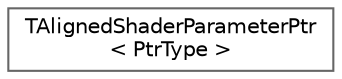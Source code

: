 digraph "Graphical Class Hierarchy"
{
 // INTERACTIVE_SVG=YES
 // LATEX_PDF_SIZE
  bgcolor="transparent";
  edge [fontname=Helvetica,fontsize=10,labelfontname=Helvetica,labelfontsize=10];
  node [fontname=Helvetica,fontsize=10,shape=box,height=0.2,width=0.4];
  rankdir="LR";
  Node0 [id="Node000000",label="TAlignedShaderParameterPtr\l\< PtrType \>",height=0.2,width=0.4,color="grey40", fillcolor="white", style="filled",URL="$d3/de4/classTAlignedShaderParameterPtr.html",tooltip="PLATFORM_64BITS."];
}
